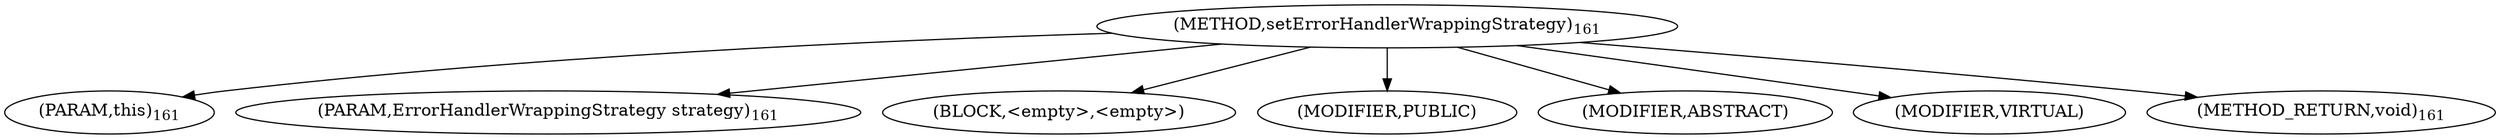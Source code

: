 digraph "setErrorHandlerWrappingStrategy" {  
"147" [label = <(METHOD,setErrorHandlerWrappingStrategy)<SUB>161</SUB>> ]
"148" [label = <(PARAM,this)<SUB>161</SUB>> ]
"149" [label = <(PARAM,ErrorHandlerWrappingStrategy strategy)<SUB>161</SUB>> ]
"150" [label = <(BLOCK,&lt;empty&gt;,&lt;empty&gt;)> ]
"151" [label = <(MODIFIER,PUBLIC)> ]
"152" [label = <(MODIFIER,ABSTRACT)> ]
"153" [label = <(MODIFIER,VIRTUAL)> ]
"154" [label = <(METHOD_RETURN,void)<SUB>161</SUB>> ]
  "147" -> "148" 
  "147" -> "149" 
  "147" -> "150" 
  "147" -> "151" 
  "147" -> "152" 
  "147" -> "153" 
  "147" -> "154" 
}
